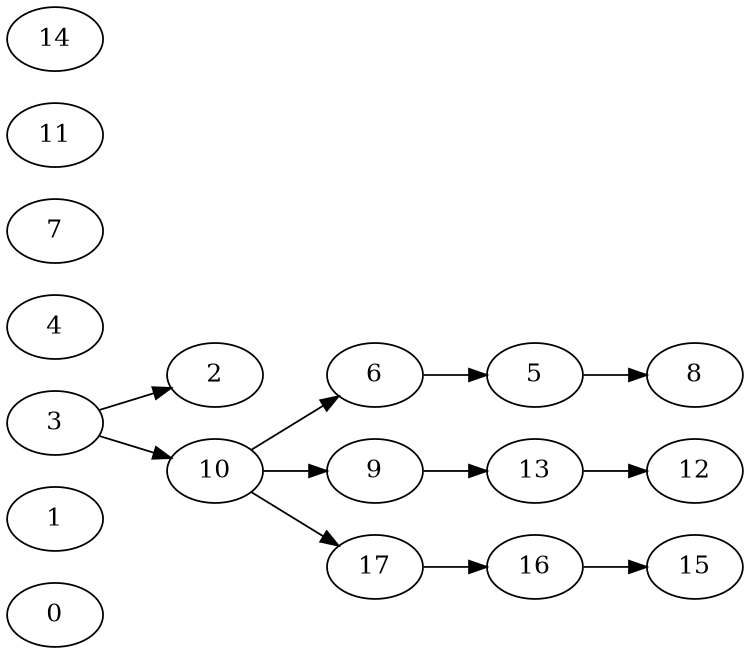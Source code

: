 digraph G {
	rankdir=LR size=5
	0
	1
	2
	3
	4
	5
	6
	7
	8
	9
	10
	11
	12
	13
	14
	15
	16
	17
	3 -> 2
	6 -> 5
	10 -> 6
	5 -> 8
	10 -> 9
	3 -> 10
	13 -> 12
	9 -> 13
	16 -> 15
	17 -> 16
	10 -> 17
}

